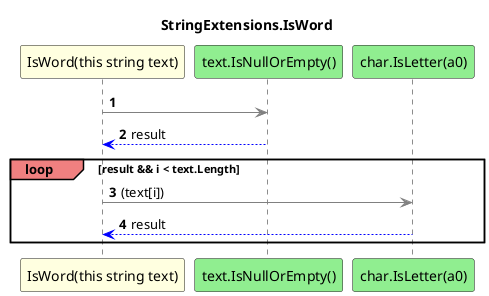 @startuml StringExtensions.IsWord
title StringExtensions.IsWord
participant "IsWord(this string text)" as IsWord_p0 #LightYellow
participant "text.IsNullOrEmpty()" as text_IsNullOrEmpty #LightGreen
participant "char.IsLetter(a0)" as char_IsLetter_a0 #LightGreen
autonumber
IsWord_p0 -[#grey]> text_IsNullOrEmpty
text_IsNullOrEmpty -[#blue]-> IsWord_p0 : result
loop#LightCoral result && i < text.Length
    IsWord_p0 -[#grey]> char_IsLetter_a0 : (text[i])
    char_IsLetter_a0 -[#blue]-> IsWord_p0 : result
end
@enduml
